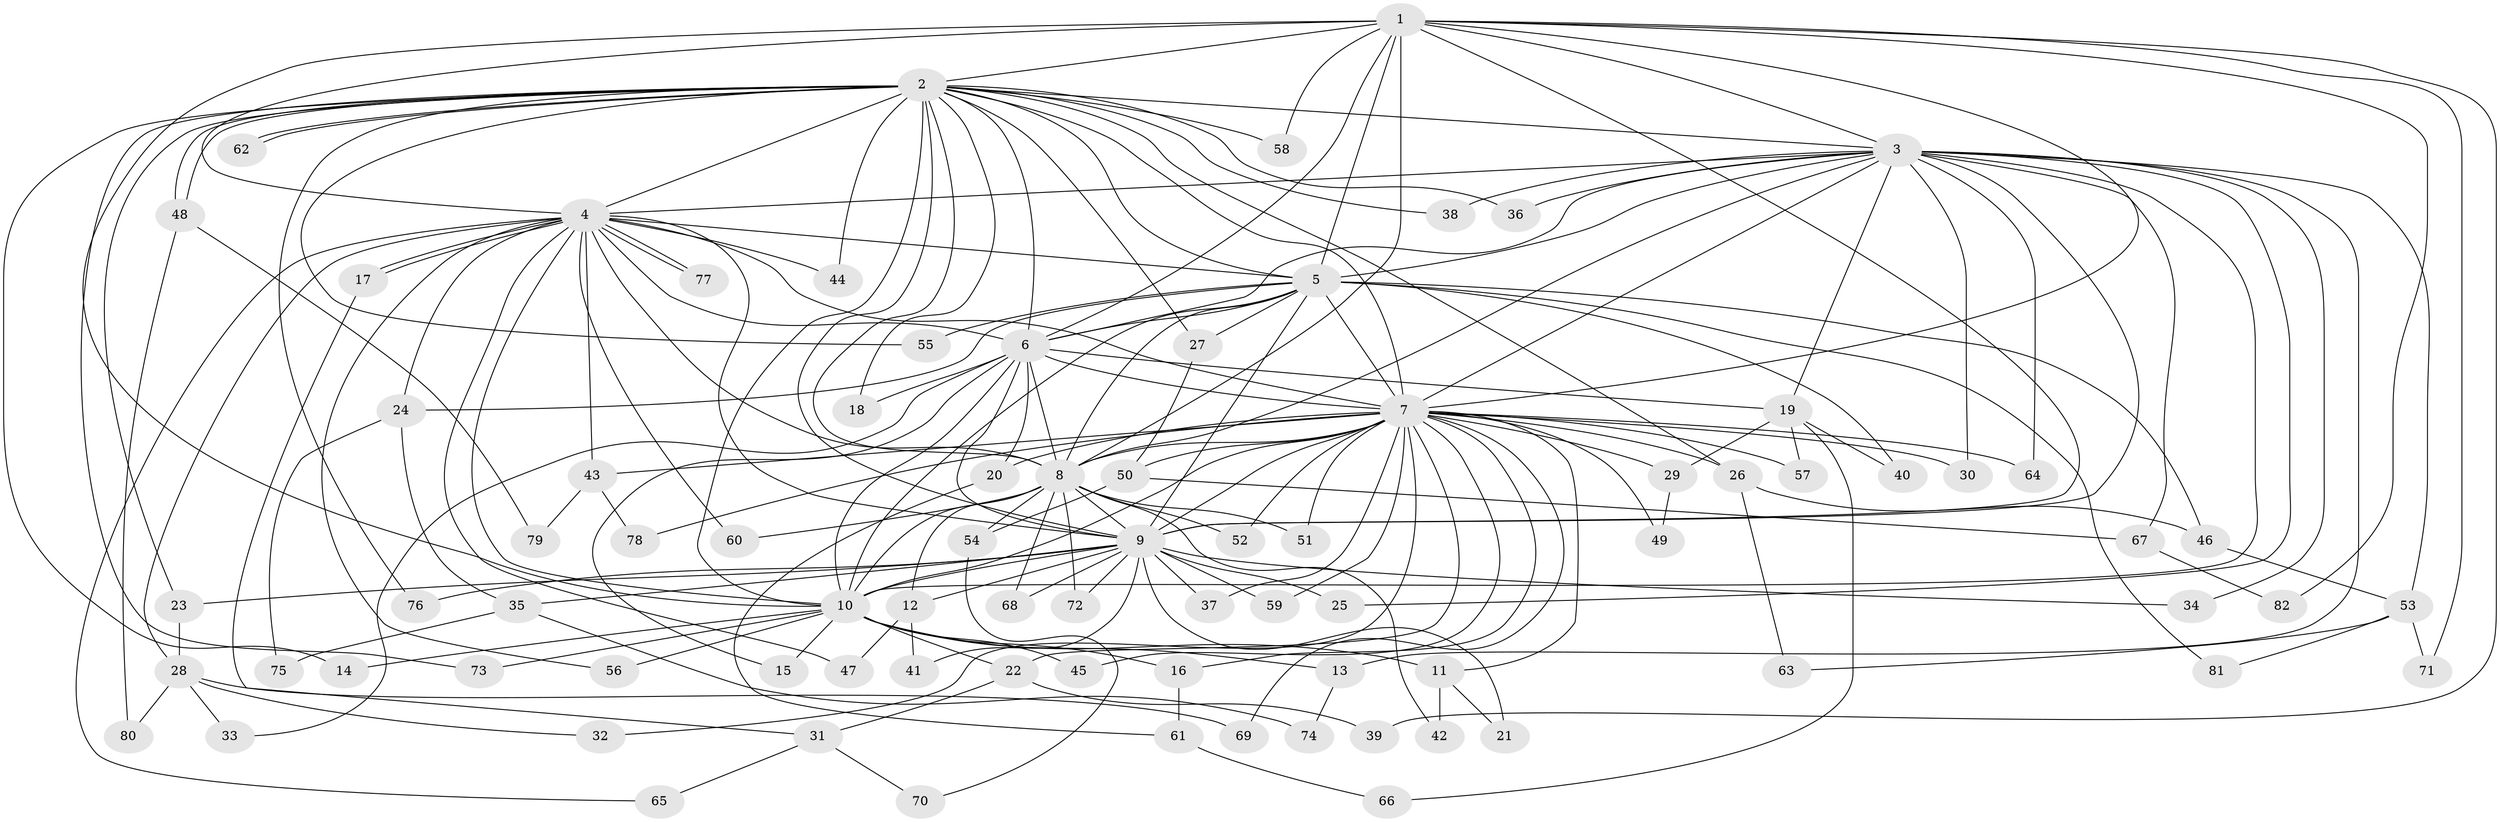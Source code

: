 // Generated by graph-tools (version 1.1) at 2025/11/02/27/25 16:11:08]
// undirected, 82 vertices, 189 edges
graph export_dot {
graph [start="1"]
  node [color=gray90,style=filled];
  1;
  2;
  3;
  4;
  5;
  6;
  7;
  8;
  9;
  10;
  11;
  12;
  13;
  14;
  15;
  16;
  17;
  18;
  19;
  20;
  21;
  22;
  23;
  24;
  25;
  26;
  27;
  28;
  29;
  30;
  31;
  32;
  33;
  34;
  35;
  36;
  37;
  38;
  39;
  40;
  41;
  42;
  43;
  44;
  45;
  46;
  47;
  48;
  49;
  50;
  51;
  52;
  53;
  54;
  55;
  56;
  57;
  58;
  59;
  60;
  61;
  62;
  63;
  64;
  65;
  66;
  67;
  68;
  69;
  70;
  71;
  72;
  73;
  74;
  75;
  76;
  77;
  78;
  79;
  80;
  81;
  82;
  1 -- 2;
  1 -- 3;
  1 -- 4;
  1 -- 5;
  1 -- 6;
  1 -- 7;
  1 -- 8;
  1 -- 9;
  1 -- 10;
  1 -- 39;
  1 -- 58;
  1 -- 71;
  1 -- 82;
  2 -- 3;
  2 -- 4;
  2 -- 5;
  2 -- 6;
  2 -- 7;
  2 -- 8;
  2 -- 9;
  2 -- 10;
  2 -- 14;
  2 -- 18;
  2 -- 23;
  2 -- 26;
  2 -- 27;
  2 -- 36;
  2 -- 38;
  2 -- 44;
  2 -- 48;
  2 -- 48;
  2 -- 55;
  2 -- 58;
  2 -- 62;
  2 -- 62;
  2 -- 73;
  2 -- 76;
  3 -- 4;
  3 -- 5;
  3 -- 6;
  3 -- 7;
  3 -- 8;
  3 -- 9;
  3 -- 10;
  3 -- 13;
  3 -- 19;
  3 -- 25;
  3 -- 30;
  3 -- 34;
  3 -- 36;
  3 -- 38;
  3 -- 53;
  3 -- 64;
  3 -- 67;
  4 -- 5;
  4 -- 6;
  4 -- 7;
  4 -- 8;
  4 -- 9;
  4 -- 10;
  4 -- 17;
  4 -- 17;
  4 -- 24;
  4 -- 28;
  4 -- 43;
  4 -- 44;
  4 -- 47;
  4 -- 56;
  4 -- 60;
  4 -- 65;
  4 -- 77;
  4 -- 77;
  5 -- 6;
  5 -- 7;
  5 -- 8;
  5 -- 9;
  5 -- 10;
  5 -- 24;
  5 -- 27;
  5 -- 40;
  5 -- 46;
  5 -- 55;
  5 -- 81;
  6 -- 7;
  6 -- 8;
  6 -- 9;
  6 -- 10;
  6 -- 15;
  6 -- 18;
  6 -- 19;
  6 -- 20;
  6 -- 33;
  7 -- 8;
  7 -- 9;
  7 -- 10;
  7 -- 11;
  7 -- 16;
  7 -- 20;
  7 -- 22;
  7 -- 26;
  7 -- 29;
  7 -- 30;
  7 -- 32;
  7 -- 37;
  7 -- 43;
  7 -- 45;
  7 -- 49;
  7 -- 50;
  7 -- 51;
  7 -- 52;
  7 -- 57;
  7 -- 59;
  7 -- 64;
  7 -- 69;
  7 -- 78;
  8 -- 9;
  8 -- 10;
  8 -- 12;
  8 -- 42;
  8 -- 51;
  8 -- 52;
  8 -- 54;
  8 -- 60;
  8 -- 68;
  8 -- 72;
  9 -- 10;
  9 -- 12;
  9 -- 21;
  9 -- 23;
  9 -- 25;
  9 -- 34;
  9 -- 35;
  9 -- 37;
  9 -- 41;
  9 -- 59;
  9 -- 68;
  9 -- 72;
  9 -- 76;
  10 -- 11;
  10 -- 13;
  10 -- 14;
  10 -- 15;
  10 -- 16;
  10 -- 22;
  10 -- 45;
  10 -- 56;
  10 -- 73;
  11 -- 21;
  11 -- 42;
  12 -- 41;
  12 -- 47;
  13 -- 74;
  16 -- 61;
  17 -- 31;
  19 -- 29;
  19 -- 40;
  19 -- 57;
  19 -- 66;
  20 -- 61;
  22 -- 31;
  22 -- 39;
  23 -- 28;
  24 -- 35;
  24 -- 75;
  26 -- 46;
  26 -- 63;
  27 -- 50;
  28 -- 32;
  28 -- 33;
  28 -- 69;
  28 -- 80;
  29 -- 49;
  31 -- 65;
  31 -- 70;
  35 -- 74;
  35 -- 75;
  43 -- 78;
  43 -- 79;
  46 -- 53;
  48 -- 79;
  48 -- 80;
  50 -- 54;
  50 -- 67;
  53 -- 63;
  53 -- 71;
  53 -- 81;
  54 -- 70;
  61 -- 66;
  67 -- 82;
}
